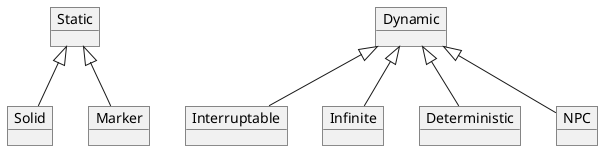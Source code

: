 @startuml
'object GameState
'object Level
object Static
object Solid
object Marker
object Dynamic
object Interruptable
object Infinite
object Deterministic
object NPC

'GameState o-- Level
'Level o-- Static
Static <|-- Solid
Static <|-- Marker

'GameState o-- Dynamic
Dynamic <|-- Interruptable
Dynamic <|-- Infinite
Dynamic <|-- Deterministic
Dynamic <|-- NPC

@enduml

